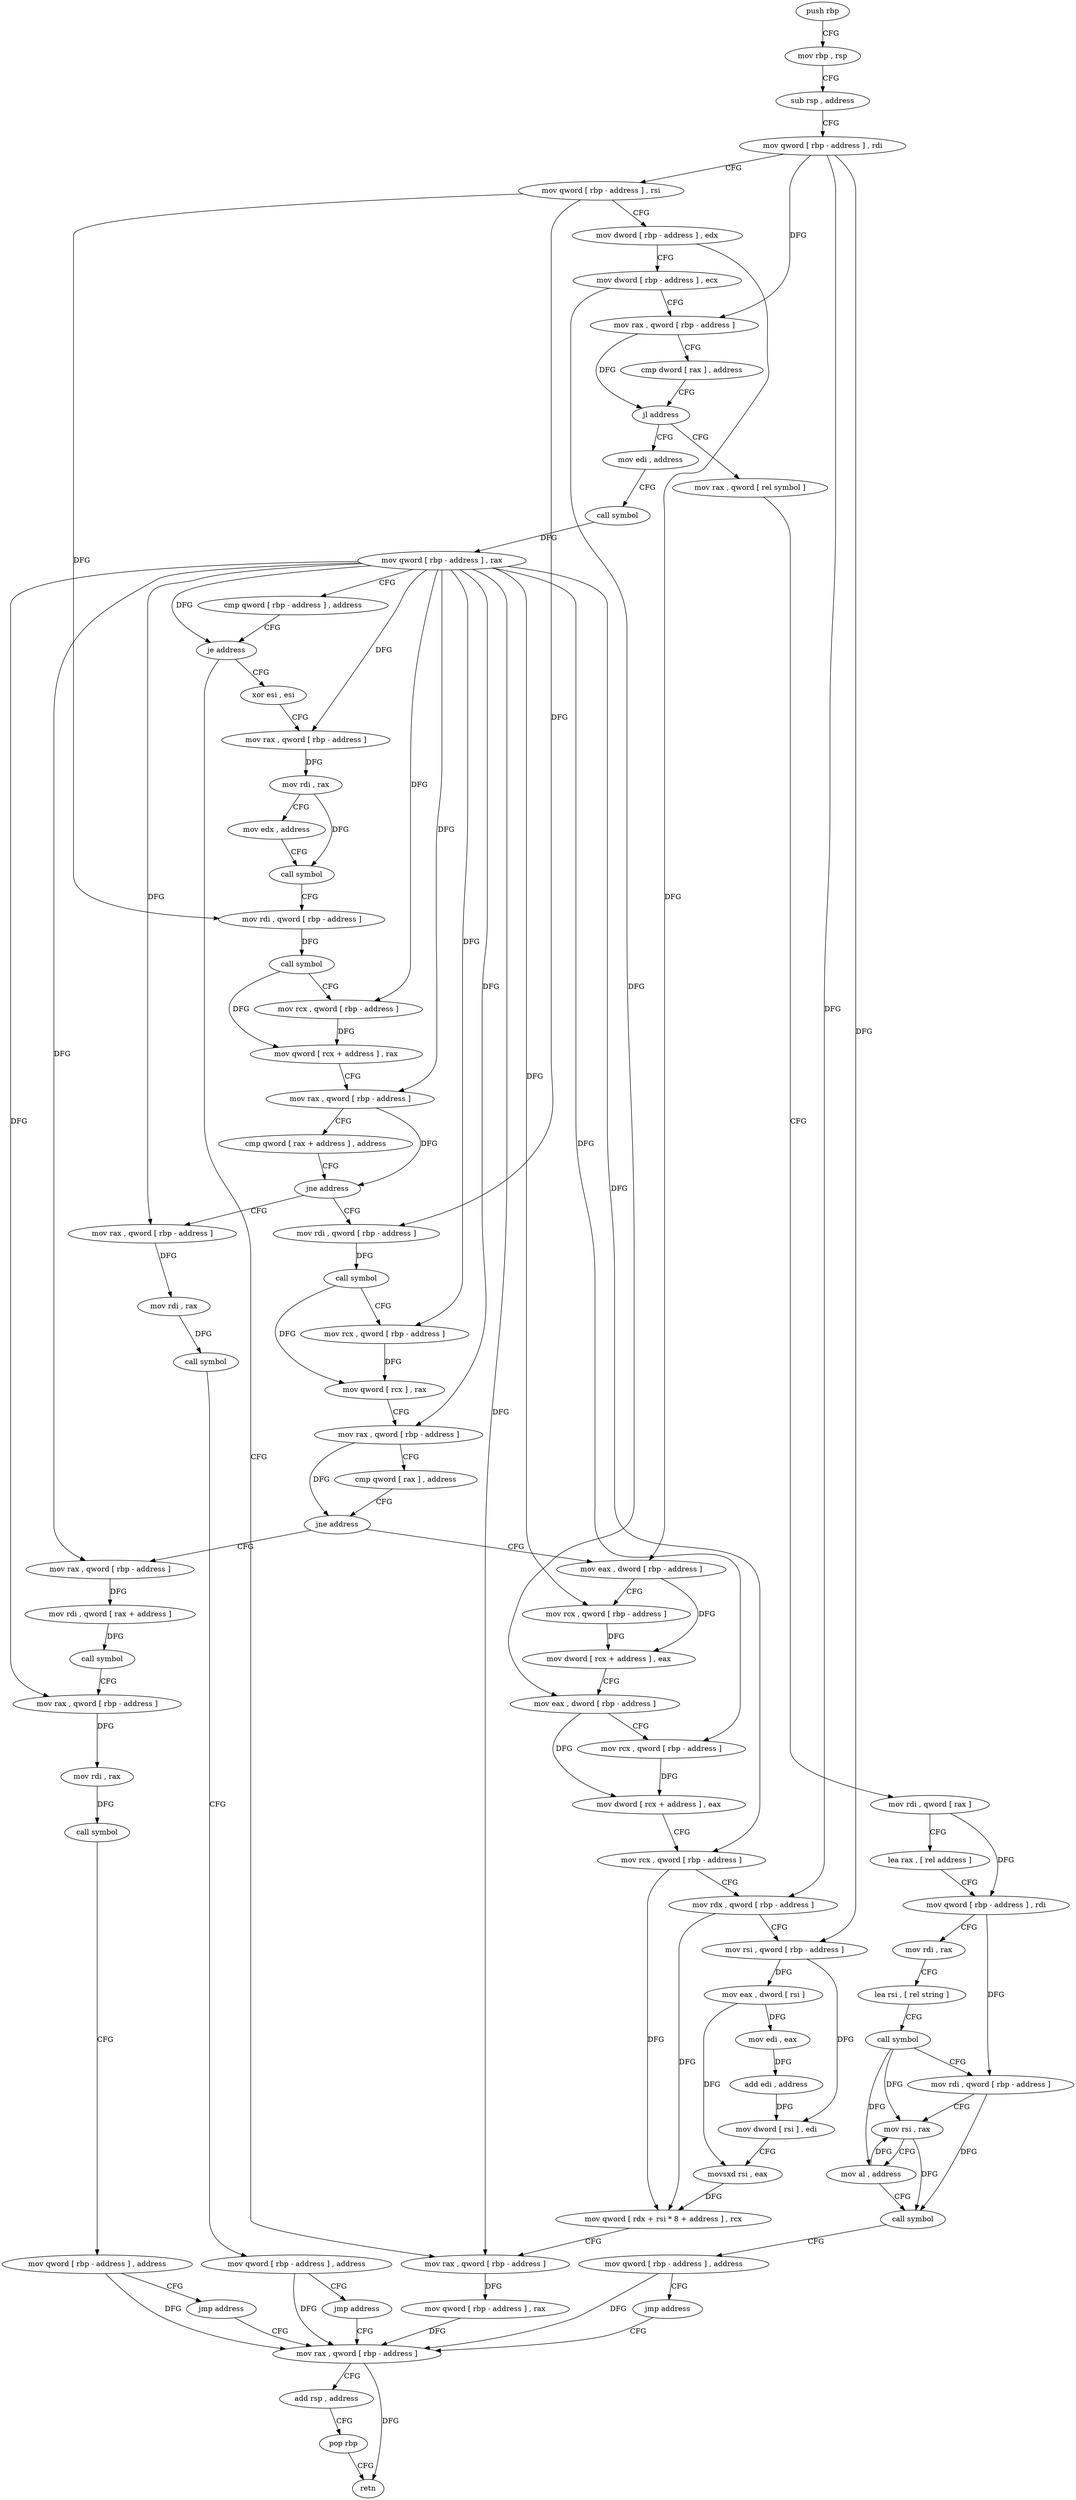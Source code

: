 digraph "func" {
"178656" [label = "push rbp" ]
"178657" [label = "mov rbp , rsp" ]
"178660" [label = "sub rsp , address" ]
"178664" [label = "mov qword [ rbp - address ] , rdi" ]
"178668" [label = "mov qword [ rbp - address ] , rsi" ]
"178672" [label = "mov dword [ rbp - address ] , edx" ]
"178675" [label = "mov dword [ rbp - address ] , ecx" ]
"178678" [label = "mov rax , qword [ rbp - address ]" ]
"178682" [label = "cmp dword [ rax ] , address" ]
"178688" [label = "jl address" ]
"178757" [label = "mov edi , address" ]
"178694" [label = "mov rax , qword [ rel symbol ]" ]
"178762" [label = "call symbol" ]
"178767" [label = "mov qword [ rbp - address ] , rax" ]
"178771" [label = "cmp qword [ rbp - address ] , address" ]
"178776" [label = "je address" ]
"178975" [label = "mov rax , qword [ rbp - address ]" ]
"178782" [label = "xor esi , esi" ]
"178701" [label = "mov rdi , qword [ rax ]" ]
"178704" [label = "lea rax , [ rel address ]" ]
"178711" [label = "mov qword [ rbp - address ] , rdi" ]
"178715" [label = "mov rdi , rax" ]
"178718" [label = "lea rsi , [ rel string ]" ]
"178725" [label = "call symbol" ]
"178730" [label = "mov rdi , qword [ rbp - address ]" ]
"178734" [label = "mov rsi , rax" ]
"178737" [label = "mov al , address" ]
"178739" [label = "call symbol" ]
"178744" [label = "mov qword [ rbp - address ] , address" ]
"178752" [label = "jmp address" ]
"178983" [label = "mov rax , qword [ rbp - address ]" ]
"178979" [label = "mov qword [ rbp - address ] , rax" ]
"178784" [label = "mov rax , qword [ rbp - address ]" ]
"178788" [label = "mov rdi , rax" ]
"178791" [label = "mov edx , address" ]
"178796" [label = "call symbol" ]
"178801" [label = "mov rdi , qword [ rbp - address ]" ]
"178805" [label = "call symbol" ]
"178810" [label = "mov rcx , qword [ rbp - address ]" ]
"178814" [label = "mov qword [ rcx + address ] , rax" ]
"178818" [label = "mov rax , qword [ rbp - address ]" ]
"178822" [label = "cmp qword [ rax + address ] , address" ]
"178827" [label = "jne address" ]
"178858" [label = "mov rdi , qword [ rbp - address ]" ]
"178833" [label = "mov rax , qword [ rbp - address ]" ]
"178987" [label = "add rsp , address" ]
"178991" [label = "pop rbp" ]
"178992" [label = "retn" ]
"178862" [label = "call symbol" ]
"178867" [label = "mov rcx , qword [ rbp - address ]" ]
"178871" [label = "mov qword [ rcx ] , rax" ]
"178874" [label = "mov rax , qword [ rbp - address ]" ]
"178878" [label = "cmp qword [ rax ] , address" ]
"178882" [label = "jne address" ]
"178926" [label = "mov eax , dword [ rbp - address ]" ]
"178888" [label = "mov rax , qword [ rbp - address ]" ]
"178837" [label = "mov rdi , rax" ]
"178840" [label = "call symbol" ]
"178845" [label = "mov qword [ rbp - address ] , address" ]
"178853" [label = "jmp address" ]
"178929" [label = "mov rcx , qword [ rbp - address ]" ]
"178933" [label = "mov dword [ rcx + address ] , eax" ]
"178936" [label = "mov eax , dword [ rbp - address ]" ]
"178939" [label = "mov rcx , qword [ rbp - address ]" ]
"178943" [label = "mov dword [ rcx + address ] , eax" ]
"178946" [label = "mov rcx , qword [ rbp - address ]" ]
"178950" [label = "mov rdx , qword [ rbp - address ]" ]
"178954" [label = "mov rsi , qword [ rbp - address ]" ]
"178958" [label = "mov eax , dword [ rsi ]" ]
"178960" [label = "mov edi , eax" ]
"178962" [label = "add edi , address" ]
"178965" [label = "mov dword [ rsi ] , edi" ]
"178967" [label = "movsxd rsi , eax" ]
"178970" [label = "mov qword [ rdx + rsi * 8 + address ] , rcx" ]
"178892" [label = "mov rdi , qword [ rax + address ]" ]
"178896" [label = "call symbol" ]
"178901" [label = "mov rax , qword [ rbp - address ]" ]
"178905" [label = "mov rdi , rax" ]
"178908" [label = "call symbol" ]
"178913" [label = "mov qword [ rbp - address ] , address" ]
"178921" [label = "jmp address" ]
"178656" -> "178657" [ label = "CFG" ]
"178657" -> "178660" [ label = "CFG" ]
"178660" -> "178664" [ label = "CFG" ]
"178664" -> "178668" [ label = "CFG" ]
"178664" -> "178678" [ label = "DFG" ]
"178664" -> "178950" [ label = "DFG" ]
"178664" -> "178954" [ label = "DFG" ]
"178668" -> "178672" [ label = "CFG" ]
"178668" -> "178801" [ label = "DFG" ]
"178668" -> "178858" [ label = "DFG" ]
"178672" -> "178675" [ label = "CFG" ]
"178672" -> "178926" [ label = "DFG" ]
"178675" -> "178678" [ label = "CFG" ]
"178675" -> "178936" [ label = "DFG" ]
"178678" -> "178682" [ label = "CFG" ]
"178678" -> "178688" [ label = "DFG" ]
"178682" -> "178688" [ label = "CFG" ]
"178688" -> "178757" [ label = "CFG" ]
"178688" -> "178694" [ label = "CFG" ]
"178757" -> "178762" [ label = "CFG" ]
"178694" -> "178701" [ label = "CFG" ]
"178762" -> "178767" [ label = "DFG" ]
"178767" -> "178771" [ label = "CFG" ]
"178767" -> "178776" [ label = "DFG" ]
"178767" -> "178975" [ label = "DFG" ]
"178767" -> "178784" [ label = "DFG" ]
"178767" -> "178810" [ label = "DFG" ]
"178767" -> "178818" [ label = "DFG" ]
"178767" -> "178867" [ label = "DFG" ]
"178767" -> "178874" [ label = "DFG" ]
"178767" -> "178833" [ label = "DFG" ]
"178767" -> "178929" [ label = "DFG" ]
"178767" -> "178939" [ label = "DFG" ]
"178767" -> "178946" [ label = "DFG" ]
"178767" -> "178888" [ label = "DFG" ]
"178767" -> "178901" [ label = "DFG" ]
"178771" -> "178776" [ label = "CFG" ]
"178776" -> "178975" [ label = "CFG" ]
"178776" -> "178782" [ label = "CFG" ]
"178975" -> "178979" [ label = "DFG" ]
"178782" -> "178784" [ label = "CFG" ]
"178701" -> "178704" [ label = "CFG" ]
"178701" -> "178711" [ label = "DFG" ]
"178704" -> "178711" [ label = "CFG" ]
"178711" -> "178715" [ label = "CFG" ]
"178711" -> "178730" [ label = "DFG" ]
"178715" -> "178718" [ label = "CFG" ]
"178718" -> "178725" [ label = "CFG" ]
"178725" -> "178730" [ label = "CFG" ]
"178725" -> "178734" [ label = "DFG" ]
"178725" -> "178737" [ label = "DFG" ]
"178730" -> "178734" [ label = "CFG" ]
"178730" -> "178739" [ label = "DFG" ]
"178734" -> "178737" [ label = "CFG" ]
"178734" -> "178739" [ label = "DFG" ]
"178737" -> "178739" [ label = "CFG" ]
"178737" -> "178734" [ label = "DFG" ]
"178739" -> "178744" [ label = "CFG" ]
"178744" -> "178752" [ label = "CFG" ]
"178744" -> "178983" [ label = "DFG" ]
"178752" -> "178983" [ label = "CFG" ]
"178983" -> "178987" [ label = "CFG" ]
"178983" -> "178992" [ label = "DFG" ]
"178979" -> "178983" [ label = "DFG" ]
"178784" -> "178788" [ label = "DFG" ]
"178788" -> "178791" [ label = "CFG" ]
"178788" -> "178796" [ label = "DFG" ]
"178791" -> "178796" [ label = "CFG" ]
"178796" -> "178801" [ label = "CFG" ]
"178801" -> "178805" [ label = "DFG" ]
"178805" -> "178810" [ label = "CFG" ]
"178805" -> "178814" [ label = "DFG" ]
"178810" -> "178814" [ label = "DFG" ]
"178814" -> "178818" [ label = "CFG" ]
"178818" -> "178822" [ label = "CFG" ]
"178818" -> "178827" [ label = "DFG" ]
"178822" -> "178827" [ label = "CFG" ]
"178827" -> "178858" [ label = "CFG" ]
"178827" -> "178833" [ label = "CFG" ]
"178858" -> "178862" [ label = "DFG" ]
"178833" -> "178837" [ label = "DFG" ]
"178987" -> "178991" [ label = "CFG" ]
"178991" -> "178992" [ label = "CFG" ]
"178862" -> "178867" [ label = "CFG" ]
"178862" -> "178871" [ label = "DFG" ]
"178867" -> "178871" [ label = "DFG" ]
"178871" -> "178874" [ label = "CFG" ]
"178874" -> "178878" [ label = "CFG" ]
"178874" -> "178882" [ label = "DFG" ]
"178878" -> "178882" [ label = "CFG" ]
"178882" -> "178926" [ label = "CFG" ]
"178882" -> "178888" [ label = "CFG" ]
"178926" -> "178929" [ label = "CFG" ]
"178926" -> "178933" [ label = "DFG" ]
"178888" -> "178892" [ label = "DFG" ]
"178837" -> "178840" [ label = "DFG" ]
"178840" -> "178845" [ label = "CFG" ]
"178845" -> "178853" [ label = "CFG" ]
"178845" -> "178983" [ label = "DFG" ]
"178853" -> "178983" [ label = "CFG" ]
"178929" -> "178933" [ label = "DFG" ]
"178933" -> "178936" [ label = "CFG" ]
"178936" -> "178939" [ label = "CFG" ]
"178936" -> "178943" [ label = "DFG" ]
"178939" -> "178943" [ label = "DFG" ]
"178943" -> "178946" [ label = "CFG" ]
"178946" -> "178950" [ label = "CFG" ]
"178946" -> "178970" [ label = "DFG" ]
"178950" -> "178954" [ label = "CFG" ]
"178950" -> "178970" [ label = "DFG" ]
"178954" -> "178958" [ label = "DFG" ]
"178954" -> "178965" [ label = "DFG" ]
"178958" -> "178960" [ label = "DFG" ]
"178958" -> "178967" [ label = "DFG" ]
"178960" -> "178962" [ label = "DFG" ]
"178962" -> "178965" [ label = "DFG" ]
"178965" -> "178967" [ label = "CFG" ]
"178967" -> "178970" [ label = "DFG" ]
"178970" -> "178975" [ label = "CFG" ]
"178892" -> "178896" [ label = "DFG" ]
"178896" -> "178901" [ label = "CFG" ]
"178901" -> "178905" [ label = "DFG" ]
"178905" -> "178908" [ label = "DFG" ]
"178908" -> "178913" [ label = "CFG" ]
"178913" -> "178921" [ label = "CFG" ]
"178913" -> "178983" [ label = "DFG" ]
"178921" -> "178983" [ label = "CFG" ]
}
